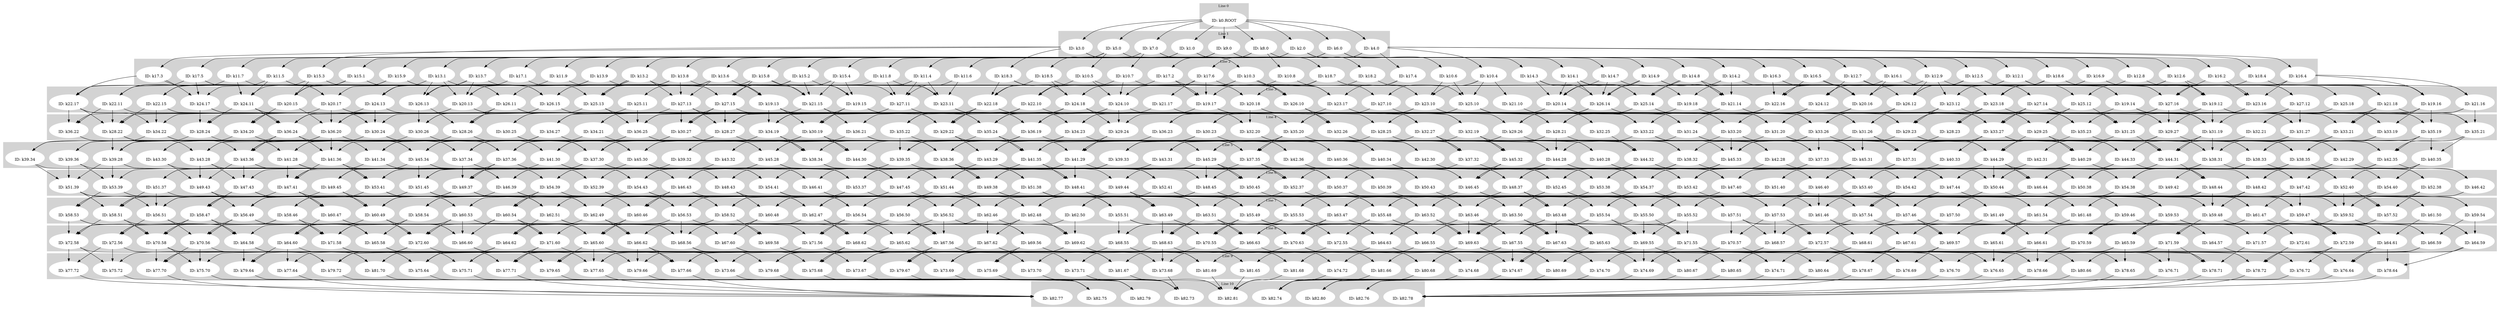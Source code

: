 digraph G {
     compound=true 
subgraph cluster_line_0 {
 style=filled;
 color=lightgrey; 
     node [style=filled,color=white]; 
k0_ROOT [label=<<BR /> ID: k0.ROOT <BR />>]
     fontsize="12" 
     label = "Line 0 " 
 }
subgraph cluster_line_1 {
 style=filled;
 color=lightgrey; 
     node [style=filled,color=white]; 
k6_0 [label=<<BR /> ID: k6.0 <BR />>]k2_0 [label=<<BR /> ID: k2.0 <BR />>]k3_0 [label=<<BR /> ID: k3.0 <BR />>]k1_0 [label=<<BR /> ID: k1.0 <BR />>]k8_0 [label=<<BR /> ID: k8.0 <BR />>]k9_0 [label=<<BR /> ID: k9.0 <BR />>]k4_0 [label=<<BR /> ID: k4.0 <BR />>]k5_0 [label=<<BR /> ID: k5.0 <BR />>]k7_0 [label=<<BR /> ID: k7.0 <BR />>]
     fontsize="12" 
     label = "Line 1 " 
 }
subgraph cluster_line_2 {
 style=filled;
 color=lightgrey; 
     node [style=filled,color=white]; 
k12_9 [label=<<BR /> ID: k12.9 <BR />>]k16_5 [label=<<BR /> ID: k16.5 <BR />>]k15_1 [label=<<BR /> ID: k15.1 <BR />>]k13_1 [label=<<BR /> ID: k13.1 <BR />>]k18_6 [label=<<BR /> ID: k18.6 <BR />>]k12_6 [label=<<BR /> ID: k12.6 <BR />>]k16_1 [label=<<BR /> ID: k16.1 <BR />>]k18_5 [label=<<BR /> ID: k18.5 <BR />>]k17_1 [label=<<BR /> ID: k17.1 <BR />>]k11_4 [label=<<BR /> ID: k11.4 <BR />>]k10_4 [label=<<BR /> ID: k10.4 <BR />>]k17_3 [label=<<BR /> ID: k17.3 <BR />>]k15_2 [label=<<BR /> ID: k15.2 <BR />>]k13_7 [label=<<BR /> ID: k13.7 <BR />>]k15_4 [label=<<BR /> ID: k15.4 <BR />>]k12_8 [label=<<BR /> ID: k12.8 <BR />>]k10_6 [label=<<BR /> ID: k10.6 <BR />>]k16_2 [label=<<BR /> ID: k16.2 <BR />>]k14_2 [label=<<BR /> ID: k14.2 <BR />>]k18_3 [label=<<BR /> ID: k18.3 <BR />>]k10_5 [label=<<BR /> ID: k10.5 <BR />>]k15_8 [label=<<BR /> ID: k15.8 <BR />>]k13_9 [label=<<BR /> ID: k13.9 <BR />>]k17_4 [label=<<BR /> ID: k17.4 <BR />>]k16_3 [label=<<BR /> ID: k16.3 <BR />>]k11_8 [label=<<BR /> ID: k11.8 <BR />>]k12_7 [label=<<BR /> ID: k12.7 <BR />>]k10_7 [label=<<BR /> ID: k10.7 <BR />>]k15_9 [label=<<BR /> ID: k15.9 <BR />>]k13_8 [label=<<BR /> ID: k13.8 <BR />>]k10_3 [label=<<BR /> ID: k10.3 <BR />>]k14_1 [label=<<BR /> ID: k14.1 <BR />>]k15_3 [label=<<BR /> ID: k15.3 <BR />>]k13_6 [label=<<BR /> ID: k13.6 <BR />>]k18_4 [label=<<BR /> ID: k18.4 <BR />>]k12_1 [label=<<BR /> ID: k12.1 <BR />>]k14_3 [label=<<BR /> ID: k14.3 <BR />>]k18_7 [label=<<BR /> ID: k18.7 <BR />>]k17_6 [label=<<BR /> ID: k17.6 <BR />>]k11_9 [label=<<BR /> ID: k11.9 <BR />>]k14_9 [label=<<BR /> ID: k14.9 <BR />>]k13_2 [label=<<BR /> ID: k13.2 <BR />>]k17_2 [label=<<BR /> ID: k17.2 <BR />>]k14_8 [label=<<BR /> ID: k14.8 <BR />>]k11_7 [label=<<BR /> ID: k11.7 <BR />>]k12_5 [label=<<BR /> ID: k12.5 <BR />>]k16_4 [label=<<BR /> ID: k16.4 <BR />>]k14_7 [label=<<BR /> ID: k14.7 <BR />>]k16_9 [label=<<BR /> ID: k16.9 <BR />>]k10_8 [label=<<BR /> ID: k10.8 <BR />>]k11_5 [label=<<BR /> ID: k11.5 <BR />>]k17_5 [label=<<BR /> ID: k17.5 <BR />>]k18_2 [label=<<BR /> ID: k18.2 <BR />>]k11_6 [label=<<BR /> ID: k11.6 <BR />>]
     fontsize="12" 
     label = "Line 2 " 
 }
subgraph cluster_line_3 {
 style=filled;
 color=lightgrey; 
     node [style=filled,color=white]; 
k27_15 [label=<<BR /> ID: k27.15 <BR />>]k20_16 [label=<<BR /> ID: k20.16 <BR />>]k24_12 [label=<<BR /> ID: k24.12 <BR />>]k22_18 [label=<<BR /> ID: k22.18 <BR />>]k19_15 [label=<<BR /> ID: k19.15 <BR />>]k25_12 [label=<<BR /> ID: k25.12 <BR />>]k21_17 [label=<<BR /> ID: k21.17 <BR />>]k19_14 [label=<<BR /> ID: k19.14 <BR />>]k27_10 [label=<<BR /> ID: k27.10 <BR />>]k21_15 [label=<<BR /> ID: k21.15 <BR />>]k24_18 [label=<<BR /> ID: k24.18 <BR />>]k19_16 [label=<<BR /> ID: k19.16 <BR />>]k21_10 [label=<<BR /> ID: k21.10 <BR />>]k25_10 [label=<<BR /> ID: k25.10 <BR />>]k20_13 [label=<<BR /> ID: k20.13 <BR />>]k27_14 [label=<<BR /> ID: k27.14 <BR />>]k27_16 [label=<<BR /> ID: k27.16 <BR />>]k23_16 [label=<<BR /> ID: k23.16 <BR />>]k26_14 [label=<<BR /> ID: k26.14 <BR />>]k22_15 [label=<<BR /> ID: k22.15 <BR />>]k23_18 [label=<<BR /> ID: k23.18 <BR />>]k23_11 [label=<<BR /> ID: k23.11 <BR />>]k22_16 [label=<<BR /> ID: k22.16 <BR />>]k23_10 [label=<<BR /> ID: k23.10 <BR />>]k19_17 [label=<<BR /> ID: k19.17 <BR />>]k19_12 [label=<<BR /> ID: k19.12 <BR />>]k20_17 [label=<<BR /> ID: k20.17 <BR />>]k23_12 [label=<<BR /> ID: k23.12 <BR />>]k19_18 [label=<<BR /> ID: k19.18 <BR />>]k27_11 [label=<<BR /> ID: k27.11 <BR />>]k27_13 [label=<<BR /> ID: k27.13 <BR />>]k26_11 [label=<<BR /> ID: k26.11 <BR />>]k26_13 [label=<<BR /> ID: k26.13 <BR />>]k23_17 [label=<<BR /> ID: k23.17 <BR />>]k20_14 [label=<<BR /> ID: k20.14 <BR />>]k22_17 [label=<<BR /> ID: k22.17 <BR />>]k24_10 [label=<<BR /> ID: k24.10 <BR />>]k27_12 [label=<<BR /> ID: k27.12 <BR />>]k24_11 [label=<<BR /> ID: k24.11 <BR />>]k24_17 [label=<<BR /> ID: k24.17 <BR />>]k20_15 [label=<<BR /> ID: k20.15 <BR />>]k21_14 [label=<<BR /> ID: k21.14 <BR />>]k21_16 [label=<<BR /> ID: k21.16 <BR />>]k22_10 [label=<<BR /> ID: k22.10 <BR />>]k26_15 [label=<<BR /> ID: k26.15 <BR />>]k26_12 [label=<<BR /> ID: k26.12 <BR />>]k26_10 [label=<<BR /> ID: k26.10 <BR />>]k25_14 [label=<<BR /> ID: k25.14 <BR />>]k25_13 [label=<<BR /> ID: k25.13 <BR />>]k20_18 [label=<<BR /> ID: k20.18 <BR />>]k25_11 [label=<<BR /> ID: k25.11 <BR />>]k19_13 [label=<<BR /> ID: k19.13 <BR />>]k25_18 [label=<<BR /> ID: k25.18 <BR />>]k22_11 [label=<<BR /> ID: k22.11 <BR />>]k24_13 [label=<<BR /> ID: k24.13 <BR />>]k21_18 [label=<<BR /> ID: k21.18 <BR />>]
     fontsize="12" 
     label = "Line 3 " 
 }
subgraph cluster_line_4 {
 style=filled;
 color=lightgrey; 
     node [style=filled,color=white]; 
k34_20 [label=<<BR /> ID: k34.20 <BR />>]k31_24 [label=<<BR /> ID: k31.24 <BR />>]k32_26 [label=<<BR /> ID: k32.26 <BR />>]k31_19 [label=<<BR /> ID: k31.19 <BR />>]k30_25 [label=<<BR /> ID: k30.25 <BR />>]k29_22 [label=<<BR /> ID: k29.22 <BR />>]k30_26 [label=<<BR /> ID: k30.26 <BR />>]k35_22 [label=<<BR /> ID: k35.22 <BR />>]k31_27 [label=<<BR /> ID: k31.27 <BR />>]k28_25 [label=<<BR /> ID: k28.25 <BR />>]k30_19 [label=<<BR /> ID: k30.19 <BR />>]k29_24 [label=<<BR /> ID: k29.24 <BR />>]k33_21 [label=<<BR /> ID: k33.21 <BR />>]k36_20 [label=<<BR /> ID: k36.20 <BR />>]k34_22 [label=<<BR /> ID: k34.22 <BR />>]k36_25 [label=<<BR /> ID: k36.25 <BR />>]k35_21 [label=<<BR /> ID: k35.21 <BR />>]k30_24 [label=<<BR /> ID: k30.24 <BR />>]k32_25 [label=<<BR /> ID: k32.25 <BR />>]k28_26 [label=<<BR /> ID: k28.26 <BR />>]k29_27 [label=<<BR /> ID: k29.27 <BR />>]k34_21 [label=<<BR /> ID: k34.21 <BR />>]k31_26 [label=<<BR /> ID: k31.26 <BR />>]k33_22 [label=<<BR /> ID: k33.22 <BR />>]k36_24 [label=<<BR /> ID: k36.24 <BR />>]k33_19 [label=<<BR /> ID: k33.19 <BR />>]k36_22 [label=<<BR /> ID: k36.22 <BR />>]k28_21 [label=<<BR /> ID: k28.21 <BR />>]k36_21 [label=<<BR /> ID: k36.21 <BR />>]k28_27 [label=<<BR /> ID: k28.27 <BR />>]k35_20 [label=<<BR /> ID: k35.20 <BR />>]k30_27 [label=<<BR /> ID: k30.27 <BR />>]k32_21 [label=<<BR /> ID: k32.21 <BR />>]k29_25 [label=<<BR /> ID: k29.25 <BR />>]k34_19 [label=<<BR /> ID: k34.19 <BR />>]k31_20 [label=<<BR /> ID: k31.20 <BR />>]k35_24 [label=<<BR /> ID: k35.24 <BR />>]k35_23 [label=<<BR /> ID: k35.23 <BR />>]k32_19 [label=<<BR /> ID: k32.19 <BR />>]k28_24 [label=<<BR /> ID: k28.24 <BR />>]k28_22 [label=<<BR /> ID: k28.22 <BR />>]k35_19 [label=<<BR /> ID: k35.19 <BR />>]k34_27 [label=<<BR /> ID: k34.27 <BR />>]k33_26 [label=<<BR /> ID: k33.26 <BR />>]k33_20 [label=<<BR /> ID: k33.20 <BR />>]k32_20 [label=<<BR /> ID: k32.20 <BR />>]k28_23 [label=<<BR /> ID: k28.23 <BR />>]k29_23 [label=<<BR /> ID: k29.23 <BR />>]k31_25 [label=<<BR /> ID: k31.25 <BR />>]k32_27 [label=<<BR /> ID: k32.27 <BR />>]k34_23 [label=<<BR /> ID: k34.23 <BR />>]k30_23 [label=<<BR /> ID: k30.23 <BR />>]k36_19 [label=<<BR /> ID: k36.19 <BR />>]k36_23 [label=<<BR /> ID: k36.23 <BR />>]k29_26 [label=<<BR /> ID: k29.26 <BR />>]k33_27 [label=<<BR /> ID: k33.27 <BR />>]
     fontsize="12" 
     label = "Line 4 " 
 }
subgraph cluster_line_5 {
 style=filled;
 color=lightgrey; 
     node [style=filled,color=white]; 
k42_29 [label=<<BR /> ID: k42.29 <BR />>]k38_34 [label=<<BR /> ID: k38.34 <BR />>]k42_31 [label=<<BR /> ID: k42.31 <BR />>]k41_36 [label=<<BR /> ID: k41.36 <BR />>]k42_36 [label=<<BR /> ID: k42.36 <BR />>]k40_28 [label=<<BR /> ID: k40.28 <BR />>]k45_30 [label=<<BR /> ID: k45.30 <BR />>]k40_36 [label=<<BR /> ID: k40.36 <BR />>]k43_28 [label=<<BR /> ID: k43.28 <BR />>]k39_36 [label=<<BR /> ID: k39.36 <BR />>]k43_32 [label=<<BR /> ID: k43.32 <BR />>]k42_35 [label=<<BR /> ID: k42.35 <BR />>]k39_33 [label=<<BR /> ID: k39.33 <BR />>]k39_28 [label=<<BR /> ID: k39.28 <BR />>]k38_36 [label=<<BR /> ID: k38.36 <BR />>]k37_34 [label=<<BR /> ID: k37.34 <BR />>]k37_36 [label=<<BR /> ID: k37.36 <BR />>]k41_29 [label=<<BR /> ID: k41.29 <BR />>]k40_35 [label=<<BR /> ID: k40.35 <BR />>]k44_33 [label=<<BR /> ID: k44.33 <BR />>]k38_32 [label=<<BR /> ID: k38.32 <BR />>]k44_32 [label=<<BR /> ID: k44.32 <BR />>]k39_32 [label=<<BR /> ID: k39.32 <BR />>]k40_33 [label=<<BR /> ID: k40.33 <BR />>]k41_35 [label=<<BR /> ID: k41.35 <BR />>]k41_34 [label=<<BR /> ID: k41.34 <BR />>]k45_28 [label=<<BR /> ID: k45.28 <BR />>]k43_29 [label=<<BR /> ID: k43.29 <BR />>]k41_28 [label=<<BR /> ID: k41.28 <BR />>]k38_35 [label=<<BR /> ID: k38.35 <BR />>]k45_33 [label=<<BR /> ID: k45.33 <BR />>]k37_31 [label=<<BR /> ID: k37.31 <BR />>]k44_30 [label=<<BR /> ID: k44.30 <BR />>]k37_32 [label=<<BR /> ID: k37.32 <BR />>]k42_30 [label=<<BR /> ID: k42.30 <BR />>]k40_29 [label=<<BR /> ID: k40.29 <BR />>]k37_33 [label=<<BR /> ID: k37.33 <BR />>]k43_31 [label=<<BR /> ID: k43.31 <BR />>]k38_33 [label=<<BR /> ID: k38.33 <BR />>]k38_31 [label=<<BR /> ID: k38.31 <BR />>]k45_32 [label=<<BR /> ID: k45.32 <BR />>]k39_34 [label=<<BR /> ID: k39.34 <BR />>]k44_31 [label=<<BR /> ID: k44.31 <BR />>]k44_29 [label=<<BR /> ID: k44.29 <BR />>]k41_30 [label=<<BR /> ID: k41.30 <BR />>]k37_35 [label=<<BR /> ID: k37.35 <BR />>]k43_36 [label=<<BR /> ID: k43.36 <BR />>]k40_34 [label=<<BR /> ID: k40.34 <BR />>]k45_34 [label=<<BR /> ID: k45.34 <BR />>]k39_35 [label=<<BR /> ID: k39.35 <BR />>]k44_28 [label=<<BR /> ID: k44.28 <BR />>]k37_30 [label=<<BR /> ID: k37.30 <BR />>]k45_29 [label=<<BR /> ID: k45.29 <BR />>]k45_31 [label=<<BR /> ID: k45.31 <BR />>]k42_28 [label=<<BR /> ID: k42.28 <BR />>]k43_30 [label=<<BR /> ID: k43.30 <BR />>]
     fontsize="12" 
     label = "Line 5 " 
 }
subgraph cluster_line_6 {
 style=filled;
 color=lightgrey; 
     node [style=filled,color=white]; 
k46_43 [label=<<BR /> ID: k46.43 <BR />>]k46_42 [label=<<BR /> ID: k46.42 <BR />>]k50_38 [label=<<BR /> ID: k50.38 <BR />>]k46_41 [label=<<BR /> ID: k46.41 <BR />>]k51_45 [label=<<BR /> ID: k51.45 <BR />>]k54_37 [label=<<BR /> ID: k54.37 <BR />>]k46_39 [label=<<BR /> ID: k46.39 <BR />>]k48_37 [label=<<BR /> ID: k48.37 <BR />>]k50_39 [label=<<BR /> ID: k50.39 <BR />>]k48_43 [label=<<BR /> ID: k48.43 <BR />>]k54_43 [label=<<BR /> ID: k54.43 <BR />>]k47_45 [label=<<BR /> ID: k47.45 <BR />>]k52_38 [label=<<BR /> ID: k52.38 <BR />>]k54_38 [label=<<BR /> ID: k54.38 <BR />>]k54_42 [label=<<BR /> ID: k54.42 <BR />>]k47_41 [label=<<BR /> ID: k47.41 <BR />>]k49_44 [label=<<BR /> ID: k49.44 <BR />>]k53_38 [label=<<BR /> ID: k53.38 <BR />>]k47_40 [label=<<BR /> ID: k47.40 <BR />>]k48_44 [label=<<BR /> ID: k48.44 <BR />>]k46_40 [label=<<BR /> ID: k46.40 <BR />>]k47_42 [label=<<BR /> ID: k47.42 <BR />>]k49_42 [label=<<BR /> ID: k49.42 <BR />>]k47_44 [label=<<BR /> ID: k47.44 <BR />>]k50_44 [label=<<BR /> ID: k50.44 <BR />>]k54_39 [label=<<BR /> ID: k54.39 <BR />>]k49_37 [label=<<BR /> ID: k49.37 <BR />>]k48_45 [label=<<BR /> ID: k48.45 <BR />>]k53_41 [label=<<BR /> ID: k53.41 <BR />>]k48_42 [label=<<BR /> ID: k48.42 <BR />>]k50_43 [label=<<BR /> ID: k50.43 <BR />>]k49_45 [label=<<BR /> ID: k49.45 <BR />>]k52_40 [label=<<BR /> ID: k52.40 <BR />>]k53_40 [label=<<BR /> ID: k53.40 <BR />>]k54_40 [label=<<BR /> ID: k54.40 <BR />>]k53_42 [label=<<BR /> ID: k53.42 <BR />>]k52_41 [label=<<BR /> ID: k52.41 <BR />>]k47_43 [label=<<BR /> ID: k47.43 <BR />>]k53_37 [label=<<BR /> ID: k53.37 <BR />>]k49_43 [label=<<BR /> ID: k49.43 <BR />>]k52_37 [label=<<BR /> ID: k52.37 <BR />>]k50_37 [label=<<BR /> ID: k50.37 <BR />>]k48_41 [label=<<BR /> ID: k48.41 <BR />>]k54_41 [label=<<BR /> ID: k54.41 <BR />>]k52_45 [label=<<BR /> ID: k52.45 <BR />>]k51_39 [label=<<BR /> ID: k51.39 <BR />>]k46_44 [label=<<BR /> ID: k46.44 <BR />>]k49_38 [label=<<BR /> ID: k49.38 <BR />>]k51_37 [label=<<BR /> ID: k51.37 <BR />>]k53_39 [label=<<BR /> ID: k53.39 <BR />>]k51_40 [label=<<BR /> ID: k51.40 <BR />>]k52_39 [label=<<BR /> ID: k52.39 <BR />>]k46_45 [label=<<BR /> ID: k46.45 <BR />>]k51_44 [label=<<BR /> ID: k51.44 <BR />>]k51_38 [label=<<BR /> ID: k51.38 <BR />>]k50_45 [label=<<BR /> ID: k50.45 <BR />>]
     fontsize="12" 
     label = "Line 6 " 
 }
subgraph cluster_line_7 {
 style=filled;
 color=lightgrey; 
     node [style=filled,color=white]; 
k55_49 [label=<<BR /> ID: k55.49 <BR />>]k62_47 [label=<<BR /> ID: k62.47 <BR />>]k60_49 [label=<<BR /> ID: k60.49 <BR />>]k56_50 [label=<<BR /> ID: k56.50 <BR />>]k63_52 [label=<<BR /> ID: k63.52 <BR />>]k55_50 [label=<<BR /> ID: k55.50 <BR />>]k62_46 [label=<<BR /> ID: k62.46 <BR />>]k58_52 [label=<<BR /> ID: k58.52 <BR />>]k60_54 [label=<<BR /> ID: k60.54 <BR />>]k60_48 [label=<<BR /> ID: k60.48 <BR />>]k57_51 [label=<<BR /> ID: k57.51 <BR />>]k57_53 [label=<<BR /> ID: k57.53 <BR />>]k62_48 [label=<<BR /> ID: k62.48 <BR />>]k57_50 [label=<<BR /> ID: k57.50 <BR />>]k57_52 [label=<<BR /> ID: k57.52 <BR />>]k56_51 [label=<<BR /> ID: k56.51 <BR />>]k62_49 [label=<<BR /> ID: k62.49 <BR />>]k60_46 [label=<<BR /> ID: k60.46 <BR />>]k59_46 [label=<<BR /> ID: k59.46 <BR />>]k61_48 [label=<<BR /> ID: k61.48 <BR />>]k58_54 [label=<<BR /> ID: k58.54 <BR />>]k59_48 [label=<<BR /> ID: k59.48 <BR />>]k59_54 [label=<<BR /> ID: k59.54 <BR />>]k60_53 [label=<<BR /> ID: k60.53 <BR />>]k56_49 [label=<<BR /> ID: k56.49 <BR />>]k55_54 [label=<<BR /> ID: k55.54 <BR />>]k59_52 [label=<<BR /> ID: k59.52 <BR />>]k61_50 [label=<<BR /> ID: k61.50 <BR />>]k62_51 [label=<<BR /> ID: k62.51 <BR />>]k63_48 [label=<<BR /> ID: k63.48 <BR />>]k55_53 [label=<<BR /> ID: k55.53 <BR />>]k63_47 [label=<<BR /> ID: k63.47 <BR />>]k58_53 [label=<<BR /> ID: k58.53 <BR />>]k61_47 [label=<<BR /> ID: k61.47 <BR />>]k58_51 [label=<<BR /> ID: k58.51 <BR />>]k62_50 [label=<<BR /> ID: k62.50 <BR />>]k56_54 [label=<<BR /> ID: k56.54 <BR />>]k56_52 [label=<<BR /> ID: k56.52 <BR />>]k57_46 [label=<<BR /> ID: k57.46 <BR />>]k58_46 [label=<<BR /> ID: k58.46 <BR />>]k55_52 [label=<<BR /> ID: k55.52 <BR />>]k63_51 [label=<<BR /> ID: k63.51 <BR />>]k55_48 [label=<<BR /> ID: k55.48 <BR />>]k59_47 [label=<<BR /> ID: k59.47 <BR />>]k55_51 [label=<<BR /> ID: k55.51 <BR />>]k63_49 [label=<<BR /> ID: k63.49 <BR />>]k63_46 [label=<<BR /> ID: k63.46 <BR />>]k61_54 [label=<<BR /> ID: k61.54 <BR />>]k61_46 [label=<<BR /> ID: k61.46 <BR />>]k56_53 [label=<<BR /> ID: k56.53 <BR />>]k60_47 [label=<<BR /> ID: k60.47 <BR />>]k63_50 [label=<<BR /> ID: k63.50 <BR />>]k59_53 [label=<<BR /> ID: k59.53 <BR />>]k58_47 [label=<<BR /> ID: k58.47 <BR />>]k57_54 [label=<<BR /> ID: k57.54 <BR />>]k61_49 [label=<<BR /> ID: k61.49 <BR />>]
     fontsize="12" 
     label = "Line 7 " 
 }
subgraph cluster_line_8 {
 style=filled;
 color=lightgrey; 
     node [style=filled,color=white]; 
k72_55 [label=<<BR /> ID: k72.55 <BR />>]k64_57 [label=<<BR /> ID: k64.57 <BR />>]k67_63 [label=<<BR /> ID: k67.63 <BR />>]k69_55 [label=<<BR /> ID: k69.55 <BR />>]k66_63 [label=<<BR /> ID: k66.63 <BR />>]k66_61 [label=<<BR /> ID: k66.61 <BR />>]k72_60 [label=<<BR /> ID: k72.60 <BR />>]k67_60 [label=<<BR /> ID: k67.60 <BR />>]k72_58 [label=<<BR /> ID: k72.58 <BR />>]k69_63 [label=<<BR /> ID: k69.63 <BR />>]k65_60 [label=<<BR /> ID: k65.60 <BR />>]k70_59 [label=<<BR /> ID: k70.59 <BR />>]k64_62 [label=<<BR /> ID: k64.62 <BR />>]k67_55 [label=<<BR /> ID: k67.55 <BR />>]k66_55 [label=<<BR /> ID: k66.55 <BR />>]k65_59 [label=<<BR /> ID: k65.59 <BR />>]k70_58 [label=<<BR /> ID: k70.58 <BR />>]k71_57 [label=<<BR /> ID: k71.57 <BR />>]k67_62 [label=<<BR /> ID: k67.62 <BR />>]k66_62 [label=<<BR /> ID: k66.62 <BR />>]k64_61 [label=<<BR /> ID: k64.61 <BR />>]k64_59 [label=<<BR /> ID: k64.59 <BR />>]k68_62 [label=<<BR /> ID: k68.62 <BR />>]k69_58 [label=<<BR /> ID: k69.58 <BR />>]k69_56 [label=<<BR /> ID: k69.56 <BR />>]k65_63 [label=<<BR /> ID: k65.63 <BR />>]k68_61 [label=<<BR /> ID: k68.61 <BR />>]k71_59 [label=<<BR /> ID: k71.59 <BR />>]k72_61 [label=<<BR /> ID: k72.61 <BR />>]k68_56 [label=<<BR /> ID: k68.56 <BR />>]k71_56 [label=<<BR /> ID: k71.56 <BR />>]k65_62 [label=<<BR /> ID: k65.62 <BR />>]k70_57 [label=<<BR /> ID: k70.57 <BR />>]k72_56 [label=<<BR /> ID: k72.56 <BR />>]k65_58 [label=<<BR /> ID: k65.58 <BR />>]k64_63 [label=<<BR /> ID: k64.63 <BR />>]k72_57 [label=<<BR /> ID: k72.57 <BR />>]k71_60 [label=<<BR /> ID: k71.60 <BR />>]k68_57 [label=<<BR /> ID: k68.57 <BR />>]k64_60 [label=<<BR /> ID: k64.60 <BR />>]k72_59 [label=<<BR /> ID: k72.59 <BR />>]k70_63 [label=<<BR /> ID: k70.63 <BR />>]k68_55 [label=<<BR /> ID: k68.55 <BR />>]k71_55 [label=<<BR /> ID: k71.55 <BR />>]k66_60 [label=<<BR /> ID: k66.60 <BR />>]k64_58 [label=<<BR /> ID: k64.58 <BR />>]k69_57 [label=<<BR /> ID: k69.57 <BR />>]k69_62 [label=<<BR /> ID: k69.62 <BR />>]k66_59 [label=<<BR /> ID: k66.59 <BR />>]k68_63 [label=<<BR /> ID: k68.63 <BR />>]k67_56 [label=<<BR /> ID: k67.56 <BR />>]k67_61 [label=<<BR /> ID: k67.61 <BR />>]k70_56 [label=<<BR /> ID: k70.56 <BR />>]k70_55 [label=<<BR /> ID: k70.55 <BR />>]k71_58 [label=<<BR /> ID: k71.58 <BR />>]k65_61 [label=<<BR /> ID: k65.61 <BR />>]
     fontsize="12" 
     label = "Line 8 " 
 }
subgraph cluster_line_9 {
 style=filled;
 color=lightgrey; 
     node [style=filled,color=white]; 
k77_64 [label=<<BR /> ID: k77.64 <BR />>]k81_65 [label=<<BR /> ID: k81.65 <BR />>]k81_69 [label=<<BR /> ID: k81.69 <BR />>]k74_72 [label=<<BR /> ID: k74.72 <BR />>]k75_69 [label=<<BR /> ID: k75.69 <BR />>]k77_65 [label=<<BR /> ID: k77.65 <BR />>]k79_66 [label=<<BR /> ID: k79.66 <BR />>]k80_67 [label=<<BR /> ID: k80.67 <BR />>]k78_67 [label=<<BR /> ID: k78.67 <BR />>]k81_66 [label=<<BR /> ID: k81.66 <BR />>]k76_64 [label=<<BR /> ID: k76.64 <BR />>]k78_64 [label=<<BR /> ID: k78.64 <BR />>]k74_69 [label=<<BR /> ID: k74.69 <BR />>]k79_67 [label=<<BR /> ID: k79.67 <BR />>]k73_66 [label=<<BR /> ID: k73.66 <BR />>]k79_68 [label=<<BR /> ID: k79.68 <BR />>]k81_70 [label=<<BR /> ID: k81.70 <BR />>]k78_71 [label=<<BR /> ID: k78.71 <BR />>]k80_65 [label=<<BR /> ID: k80.65 <BR />>]k81_68 [label=<<BR /> ID: k81.68 <BR />>]k77_71 [label=<<BR /> ID: k77.71 <BR />>]k76_70 [label=<<BR /> ID: k76.70 <BR />>]k76_69 [label=<<BR /> ID: k76.69 <BR />>]k76_65 [label=<<BR /> ID: k76.65 <BR />>]k80_69 [label=<<BR /> ID: k80.69 <BR />>]k73_69 [label=<<BR /> ID: k73.69 <BR />>]k78_65 [label=<<BR /> ID: k78.65 <BR />>]k79_72 [label=<<BR /> ID: k79.72 <BR />>]k76_71 [label=<<BR /> ID: k76.71 <BR />>]k75_68 [label=<<BR /> ID: k75.68 <BR />>]k79_65 [label=<<BR /> ID: k79.65 <BR />>]k80_68 [label=<<BR /> ID: k80.68 <BR />>]k75_72 [label=<<BR /> ID: k75.72 <BR />>]k81_67 [label=<<BR /> ID: k81.67 <BR />>]k74_68 [label=<<BR /> ID: k74.68 <BR />>]k73_71 [label=<<BR /> ID: k73.71 <BR />>]k78_72 [label=<<BR /> ID: k78.72 <BR />>]k74_67 [label=<<BR /> ID: k74.67 <BR />>]k73_70 [label=<<BR /> ID: k73.70 <BR />>]k80_64 [label=<<BR /> ID: k80.64 <BR />>]k80_66 [label=<<BR /> ID: k80.66 <BR />>]k78_66 [label=<<BR /> ID: k78.66 <BR />>]k75_64 [label=<<BR /> ID: k75.64 <BR />>]k74_71 [label=<<BR /> ID: k74.71 <BR />>]k74_70 [label=<<BR /> ID: k74.70 <BR />>]k77_72 [label=<<BR /> ID: k77.72 <BR />>]k76_72 [label=<<BR /> ID: k76.72 <BR />>]k75_70 [label=<<BR /> ID: k75.70 <BR />>]k77_66 [label=<<BR /> ID: k77.66 <BR />>]k75_71 [label=<<BR /> ID: k75.71 <BR />>]k73_67 [label=<<BR /> ID: k73.67 <BR />>]k79_64 [label=<<BR /> ID: k79.64 <BR />>]k77_70 [label=<<BR /> ID: k77.70 <BR />>]k73_68 [label=<<BR /> ID: k73.68 <BR />>]
     fontsize="12" 
     label = "Line 9 " 
 }
subgraph cluster_line_10 {
 style=filled;
 color=lightgrey; 
     node [style=filled,color=white]; 
k82_80 [label=<<BR /> ID: k82.80 <BR />>]k82_79 [label=<<BR /> ID: k82.79 <BR />>]k82_73 [label=<<BR /> ID: k82.73 <BR />>]k82_74 [label=<<BR /> ID: k82.74 <BR />>]k82_81 [label=<<BR /> ID: k82.81 <BR />>]k82_76 [label=<<BR /> ID: k82.76 <BR />>]k82_75 [label=<<BR /> ID: k82.75 <BR />>]k82_78 [label=<<BR /> ID: k82.78 <BR />>]k82_77 [label=<<BR /> ID: k82.77 <BR />>]
     fontsize="12" 
     label = "Line 10 " 
 }
k0_ROOT -> k3_0 
k0_ROOT -> k5_0 
k0_ROOT -> k6_0 
k0_ROOT -> k2_0 
k0_ROOT -> k1_0 
k0_ROOT -> k8_0 
k0_ROOT -> k9_0 
k0_ROOT -> k4_0 
k0_ROOT -> k7_0 
k6_0 -> k18_6 
k6_0 -> k10_6 
k6_0 -> k12_6 
k6_0 -> k17_6 
k6_0 -> k13_6 
k6_0 -> k11_6 
k2_0 -> k13_2 
k2_0 -> k17_2 
k2_0 -> k18_2 
k2_0 -> k16_2 
k2_0 -> k15_2 
k2_0 -> k14_2 
k3_0 -> k14_3 
k3_0 -> k18_3 
k3_0 -> k10_3 
k3_0 -> k17_3 
k3_0 -> k16_3 
k3_0 -> k15_3 
k1_0 -> k16_1 
k1_0 -> k13_1 
k1_0 -> k14_1 
k1_0 -> k17_1 
k1_0 -> k12_1 
k1_0 -> k15_1 
k8_0 -> k13_8 
k8_0 -> k12_8 
k8_0 -> k10_8 
k8_0 -> k15_8 
k8_0 -> k11_8 
k8_0 -> k14_8 
k9_0 -> k14_9 
k9_0 -> k12_9 
k9_0 -> k15_9 
k9_0 -> k11_9 
k9_0 -> k13_9 
k9_0 -> k16_9 
k4_0 -> k10_4 
k4_0 -> k15_4 
k4_0 -> k16_4 
k4_0 -> k17_4 
k4_0 -> k18_4 
k4_0 -> k11_4 
k5_0 -> k10_5 
k5_0 -> k17_5 
k5_0 -> k11_5 
k5_0 -> k18_5 
k5_0 -> k16_5 
k5_0 -> k12_5 
k7_0 -> k13_7 
k7_0 -> k10_7 
k7_0 -> k11_7 
k7_0 -> k14_7 
k7_0 -> k18_7 
k7_0 -> k12_7 
k12_9 -> k23_12 
k12_9 -> k26_12 
k12_9 -> k24_12 
k12_9 -> k19_12 
k16_5 -> k19_16 
k16_5 -> k20_16 
k16_5 -> k27_16 
k16_5 -> k22_16 
k15_1 -> k27_15 
k15_1 -> k26_15 
k15_1 -> k20_15 
k15_1 -> k22_15 
k13_1 -> k25_13 
k13_1 -> k20_13 
k13_1 -> k26_13 
k13_1 -> k24_13 
k18_6 -> k25_18 
k18_6 -> k19_18 
k18_6 -> k23_18 
k18_6 -> k21_18 
k12_6 -> k23_12 
k12_6 -> k25_12 
k12_6 -> k27_12 
k12_6 -> k19_12 
k16_1 -> k23_16 
k16_1 -> k20_16 
k16_1 -> k27_16 
k16_1 -> k22_16 
k18_5 -> k24_18 
k18_5 -> k22_18 
k18_5 -> k20_18 
k17_1 -> k22_17 
k17_1 -> k23_17 
k11_4 -> k25_11 
k11_4 -> k27_11 
k11_4 -> k26_11 
k11_4 -> k23_11 
k10_4 -> k21_10 
k10_4 -> k27_10 
k10_4 -> k25_10 
k10_4 -> k23_10 
k17_3 -> k22_17 
k17_3 -> k24_17 
k17_3 -> k20_17 
k15_2 -> k27_15 
k15_2 -> k26_15 
k15_2 -> k19_15 
k15_2 -> k21_15 
k13_7 -> k19_13 
k13_7 -> k20_13 
k13_7 -> k26_13 
k13_7 -> k24_13 
k15_4 -> k27_15 
k15_4 -> k26_15 
k15_4 -> k19_15 
k15_4 -> k21_15 
k12_8 -> k23_12 
k12_8 -> k19_12 
k10_6 -> k25_10 
k10_6 -> k23_10 
k16_2 -> k27_16 
k16_2 -> k23_16 
k14_2 -> k25_14 
k14_2 -> k26_14 
k14_2 -> k21_14 
k14_2 -> k27_14 
k18_3 -> k24_18 
k18_3 -> k22_18 
k18_3 -> k20_18 
k10_5 -> k24_10 
k10_5 -> k22_10 
k10_5 -> k26_10 
k15_8 -> k27_15 
k15_8 -> k20_15 
k15_8 -> k22_15 
k15_8 -> k21_15 
k15_8 -> k19_15 
k13_9 -> k19_13 
k13_9 -> k20_13 
k13_9 -> k26_13 
k13_9 -> k24_13 
k17_4 -> k19_17 
k17_4 -> k23_17 
k16_3 -> k20_16 
k16_3 -> k27_16 
k16_3 -> k22_16 
k11_8 -> k27_11 
k11_8 -> k22_11 
k11_8 -> k23_11 
k12_7 -> k26_12 
k12_7 -> k24_12 
k12_7 -> k19_12 
k10_7 -> k24_10 
k10_7 -> k22_10 
k10_7 -> k26_10 
k15_9 -> k26_15 
k15_9 -> k20_15 
k15_9 -> k22_15 
k15_9 -> k21_15 
k13_8 -> k19_13 
k13_8 -> k25_13 
k13_8 -> k20_13 
k13_8 -> k27_13 
k10_3 -> k24_10 
k10_3 -> k22_10 
k10_3 -> k27_10 
k10_3 -> k25_10 
k10_3 -> k26_10 
k14_1 -> k25_14 
k14_1 -> k26_14 
k14_1 -> k20_14 
k14_1 -> k27_14 
k15_3 -> k27_15 
k15_3 -> k26_15 
k15_3 -> k22_15 
k15_3 -> k20_15 
k13_6 -> k19_13 
k13_6 -> k25_13 
k13_6 -> k20_13 
k13_6 -> k27_13 
k18_4 -> k23_18 
k18_4 -> k21_18 
k12_1 -> k25_12 
k12_1 -> k27_12 
k12_1 -> k24_12 
k12_1 -> k26_12 
k14_3 -> k25_14 
k14_3 -> k26_14 
k14_3 -> k27_14 
k14_3 -> k20_14 
k18_7 -> k24_18 
k18_7 -> k22_18 
k18_7 -> k19_18 
k18_7 -> k20_18 
k18_7 -> k21_18 
k17_6 -> k19_17 
k17_6 -> k21_17 
k17_6 -> k23_17 
k17_6 -> k20_17 
k11_9 -> k24_11 
k11_9 -> k23_11 
k14_9 -> k26_14 
k14_9 -> k19_14 
k14_9 -> k21_14 
k14_9 -> k20_14 
k13_2 -> k19_13 
k13_2 -> k25_13 
k13_2 -> k27_13 
k13_2 -> k26_13 
k13_2 -> k24_13 
k17_2 -> k19_17 
k17_2 -> k24_17 
k17_2 -> k23_17 
k14_8 -> k25_14 
k14_8 -> k19_14 
k14_8 -> k21_14 
k14_8 -> k20_14 
k11_7 -> k24_11 
k11_7 -> k26_11 
k11_7 -> k22_11 
k12_5 -> k27_12 
k12_5 -> k24_12 
k12_5 -> k26_12 
k12_5 -> k19_12 
k16_4 -> k21_16 
k16_4 -> k19_16 
k16_4 -> k27_16 
k16_4 -> k23_16 
k14_7 -> k26_14 
k14_7 -> k19_14 
k14_7 -> k21_14 
k14_7 -> k20_14 
k16_9 -> k21_16 
k16_9 -> k19_16 
k16_9 -> k20_16 
k16_9 -> k22_16 
k10_8 -> k22_10 
k10_8 -> k23_10 
k11_5 -> k27_11 
k11_5 -> k24_11 
k11_5 -> k26_11 
k11_5 -> k22_11 
k17_5 -> k22_17 
k17_5 -> k19_17 
k17_5 -> k24_17 
k17_5 -> k20_17 
k18_2 -> k24_18 
k18_2 -> k23_18 
k11_6 -> k27_11 
k11_6 -> k23_11 
k27_15 -> k29_27 
k27_15 -> k28_27 
k27_15 -> k34_27 
k27_15 -> k32_27 
k27_15 -> k30_27 
k20_16 -> k31_20 
k20_16 -> k35_20 
k20_16 -> k33_20 
k24_12 -> k31_24 
k24_12 -> k36_24 
k24_12 -> k29_24 
k24_12 -> k35_24 
k22_18 -> k29_22 
k22_18 -> k33_22 
k22_18 -> k35_22 
k22_18 -> k28_22 
k19_15 -> k32_19 
k19_15 -> k30_19 
k19_15 -> k36_19 
k19_15 -> k34_19 
k25_12 -> k31_25 
k25_12 -> k36_25 
k25_12 -> k29_25 
k21_17 -> k34_21 
k21_17 -> k28_21 
k19_14 -> k35_19 
k19_14 -> k33_19 
k19_14 -> k36_19 
k19_14 -> k31_19 
k27_10 -> k34_27 
k27_10 -> k33_27 
k21_15 -> k34_21 
k21_15 -> k28_21 
k21_15 -> k36_21 
k24_18 -> k31_24 
k24_18 -> k29_24 
k24_18 -> k28_24 
k24_18 -> k30_24 
k24_18 -> k35_24 
k19_16 -> k35_19 
k19_16 -> k30_19 
k19_16 -> k33_19 
k19_16 -> k31_19 
k21_10 -> k33_21 
k25_10 -> k31_25 
k25_10 -> k32_25 
k25_10 -> k36_25 
k25_10 -> k29_25 
k20_13 -> k36_20 
k20_13 -> k32_20 
k20_13 -> k34_20 
k20_13 -> k35_20 
k27_14 -> k29_27 
k27_14 -> k31_27 
k27_14 -> k28_27 
k27_14 -> k33_27 
k27_16 -> k29_27 
k27_16 -> k31_27 
k27_16 -> k28_27 
k27_16 -> k30_27 
k27_16 -> k33_27 
k23_16 -> k35_23 
k23_16 -> k28_23 
k23_16 -> k30_23 
k23_16 -> k29_23 
k26_14 -> k31_26 
k26_14 -> k33_26 
k26_14 -> k29_26 
k26_14 -> k28_26 
k22_15 -> k29_22 
k22_15 -> k34_22 
k22_15 -> k28_22 
k23_18 -> k35_23 
k23_18 -> k28_23 
k23_18 -> k30_23 
k23_18 -> k29_23 
k23_11 -> k35_23 
k23_11 -> k34_23 
k22_16 -> k29_22 
k22_16 -> k33_22 
k22_16 -> k35_22 
k22_16 -> k28_22 
k23_10 -> k35_23 
k23_10 -> k34_23 
k23_10 -> k36_23 
k23_10 -> k29_23 
k19_17 -> k32_19 
k19_17 -> k31_19 
k19_17 -> k36_19 
k19_17 -> k34_19 
k19_12 -> k35_19 
k19_12 -> k36_19 
k19_12 -> k31_19 
k19_12 -> k33_19 
k19_12 -> k34_19 
k20_17 -> k34_20 
k20_17 -> k36_20 
k20_17 -> k32_20 
k20_17 -> k31_20 
k23_12 -> k35_23 
k23_12 -> k34_23 
k23_12 -> k36_23 
k23_12 -> k29_23 
k19_18 -> k30_19 
k19_18 -> k31_19 
k27_11 -> k28_27 
k27_11 -> k32_27 
k27_11 -> k30_27 
k27_11 -> k33_27 
k27_13 -> k28_27 
k27_13 -> k34_27 
k27_13 -> k32_27 
k27_13 -> k30_27 
k26_11 -> k30_26 
k26_11 -> k32_26 
k26_11 -> k33_26 
k26_11 -> k28_26 
k26_13 -> k30_26 
k26_13 -> k28_26 
k23_17 -> k30_23 
k23_17 -> k29_23 
k20_14 -> k36_20 
k20_14 -> k33_20 
k20_14 -> k35_20 
k20_14 -> k31_20 
k22_17 -> k29_22 
k22_17 -> k34_22 
k22_17 -> k36_22 
k22_17 -> k28_22 
k24_10 -> k31_24 
k24_10 -> k36_24 
k24_10 -> k29_24 
k24_10 -> k35_24 
k27_12 -> k29_27 
k27_12 -> k31_27 
k27_12 -> k34_27 
k27_12 -> k33_27 
k24_11 -> k36_24 
k24_11 -> k28_24 
k24_11 -> k30_24 
k24_11 -> k35_24 
k24_17 -> k31_24 
k24_17 -> k36_24 
k24_17 -> k28_24 
k20_15 -> k34_20 
k20_15 -> k36_20 
k21_14 -> k35_21 
k21_14 -> k33_21 
k21_14 -> k28_21 
k21_14 -> k36_21 
k21_16 -> k35_21 
k21_16 -> k33_21 
k21_16 -> k28_21 
k22_10 -> k29_22 
k22_10 -> k34_22 
k22_10 -> k33_22 
k22_10 -> k36_22 
k22_10 -> k35_22 
k26_15 -> k30_26 
k26_15 -> k32_26 
k26_15 -> k29_26 
k26_15 -> k28_26 
k26_12 -> k31_26 
k26_12 -> k33_26 
k26_12 -> k29_26 
k26_10 -> k32_26 
k26_10 -> k31_26 
k26_10 -> k33_26 
k25_14 -> k31_25 
k25_14 -> k36_25 
k25_14 -> k29_25 
k25_14 -> k28_25 
k25_13 -> k36_25 
k25_13 -> k28_25 
k25_13 -> k30_25 
k20_18 -> k31_20 
k20_18 -> k32_20 
k20_18 -> k33_20 
k25_11 -> k36_25 
k25_11 -> k30_25 
k19_13 -> k35_19 
k19_13 -> k32_19 
k19_13 -> k30_19 
k19_13 -> k36_19 
k19_13 -> k34_19 
k25_18 -> k31_25 
k22_11 -> k33_22 
k22_11 -> k36_22 
k22_11 -> k28_22 
k24_13 -> k36_24 
k24_13 -> k30_24 
k24_13 -> k35_24 
k21_18 -> k35_21 
k21_18 -> k28_21 
k21_18 -> k33_21 
k21_18 -> k32_21 
k34_20 -> k45_34 
k34_20 -> k39_34 
k34_20 -> k37_34 
k31_24 -> k45_31 
k31_24 -> k43_31 
k31_24 -> k37_31 
k31_24 -> k38_31 
k32_26 -> k38_32 
k32_26 -> k37_32 
k32_26 -> k45_32 
k31_19 -> k44_31 
k31_19 -> k43_31 
k31_19 -> k42_31 
k31_19 -> k38_31 
k30_25 -> k44_30 
k30_25 -> k37_30 
k29_22 -> k44_29 
k29_22 -> k45_29 
k29_22 -> k41_29 
k29_22 -> k43_29 
k30_26 -> k45_30 
k30_26 -> k37_30 
k30_26 -> k43_30 
k35_22 -> k41_35 
k35_22 -> k39_35 
k31_27 -> k44_31 
k31_27 -> k37_31 
k31_27 -> k38_31 
k28_25 -> k40_28 
k28_25 -> k39_28 
k28_25 -> k44_28 
k30_19 -> k41_30 
k30_19 -> k45_30 
k30_19 -> k42_30 
k30_19 -> k44_30 
k30_19 -> k43_30 
k29_24 -> k41_29 
k29_24 -> k43_29 
k33_21 -> k38_33 
k33_21 -> k45_33 
k36_20 -> k37_36 
k36_20 -> k43_36 
k36_20 -> k39_36 
k36_20 -> k42_36 
k36_20 -> k41_36 
k34_22 -> k41_34 
k34_22 -> k45_34 
k34_22 -> k39_34 
k34_22 -> k37_34 
k36_25 -> k37_36 
k36_25 -> k40_36 
k36_25 -> k39_36 
k36_25 -> k38_36 
k35_21 -> k42_35 
k35_21 -> k38_35 
k35_21 -> k40_35 
k30_24 -> k41_30 
k30_24 -> k45_30 
k30_24 -> k37_30 
k30_24 -> k43_30 
k32_25 -> k44_32 
k28_26 -> k43_28 
k28_26 -> k40_28 
k28_26 -> k41_28 
k28_26 -> k39_28 
k28_26 -> k45_28 
k29_27 -> k40_29 
k29_27 -> k42_29 
k29_27 -> k44_29 
k29_27 -> k41_29 
k34_21 -> k45_34 
k34_21 -> k38_34 
k31_26 -> k45_31 
k31_26 -> k43_31 
k31_26 -> k37_31 
k31_26 -> k38_31 
k33_22 -> k44_33 
k33_22 -> k37_33 
k33_22 -> k39_33 
k33_22 -> k45_33 
k36_24 -> k43_36 
k36_24 -> k39_36 
k36_24 -> k41_36 
k36_24 -> k38_36 
k33_19 -> k44_33 
k33_19 -> k38_33 
k33_19 -> k45_33 
k36_22 -> k37_36 
k36_22 -> k43_36 
k28_21 -> k43_28 
k28_21 -> k45_28 
k28_21 -> k44_28 
k28_21 -> k42_28 
k36_21 -> k43_36 
k36_21 -> k42_36 
k36_21 -> k38_36 
k28_27 -> k41_28 
k28_27 -> k39_28 
k28_27 -> k44_28 
k28_27 -> k42_28 
k35_20 -> k41_35 
k35_20 -> k37_35 
k35_20 -> k42_35 
k35_20 -> k39_35 
k30_27 -> k41_30 
k30_27 -> k42_30 
k30_27 -> k37_30 
k30_27 -> k44_30 
k32_21 -> k38_32 
k29_25 -> k40_29 
k29_25 -> k42_29 
k29_25 -> k44_29 
k34_19 -> k41_34 
k34_19 -> k45_34 
k34_19 -> k40_34 
k34_19 -> k38_34 
k31_20 -> k44_31 
k31_20 -> k45_31 
k31_20 -> k43_31 
k31_20 -> k37_31 
k35_24 -> k41_35 
k35_24 -> k37_35 
k35_24 -> k38_35 
k35_24 -> k39_35 
k35_23 -> k37_35 
k35_23 -> k42_35 
k35_23 -> k38_35 
k32_19 -> k38_32 
k32_19 -> k43_32 
k32_19 -> k44_32 
k32_19 -> k45_32 
k28_24 -> k39_28 
k28_24 -> k45_28 
k28_22 -> k43_28 
k28_22 -> k41_28 
k28_22 -> k39_28 
k28_22 -> k44_28 
k35_19 -> k41_35 
k35_19 -> k42_35 
k35_19 -> k38_35 
k35_19 -> k40_35 
k34_27 -> k41_34 
k34_27 -> k38_34 
k34_27 -> k40_34 
k34_27 -> k39_34 
k34_27 -> k37_34 
k33_26 -> k37_33 
k33_26 -> k39_33 
k33_26 -> k38_33 
k33_26 -> k45_33 
k33_20 -> k44_33 
k33_20 -> k37_33 
k33_20 -> k39_33 
k33_20 -> k45_33 
k32_20 -> k44_32 
k32_20 -> k37_32 
k32_20 -> k45_32 
k28_23 -> k45_28 
k28_23 -> k44_28 
k29_23 -> k40_29 
k29_23 -> k45_29 
k29_23 -> k44_29 
k31_25 -> k44_31 
k31_25 -> k37_31 
k32_27 -> k38_32 
k32_27 -> k44_32 
k32_27 -> k37_32 
k32_27 -> k39_32 
k34_23 -> k45_34 
k34_23 -> k40_34 
k34_23 -> k38_34 
k34_23 -> k37_34 
k30_23 -> k45_30 
k30_23 -> k37_30 
k30_23 -> k44_30 
k30_23 -> k42_30 
k36_19 -> k40_36 
k36_19 -> k43_36 
k36_19 -> k41_36 
k36_19 -> k38_36 
k36_23 -> k37_36 
k36_23 -> k38_36 
k29_26 -> k40_29 
k29_26 -> k45_29 
k29_26 -> k41_29 
k29_26 -> k43_29 
k33_27 -> k44_33 
k33_27 -> k39_33 
k33_27 -> k38_33 
k33_27 -> k40_33 
k42_29 -> k48_42 
k42_29 -> k46_42 
k42_29 -> k53_42 
k38_34 -> k49_38 
k38_34 -> k51_38 
k38_34 -> k53_38 
k42_31 -> k53_42 
k41_36 -> k47_41 
k41_36 -> k53_41 
k41_36 -> k46_41 
k42_36 -> k48_42 
k42_36 -> k53_42 
k40_28 -> k47_40 
k40_28 -> k52_40 
k45_30 -> k52_45 
k45_30 -> k47_45 
k45_30 -> k51_45 
k40_36 -> k47_40 
k40_36 -> k53_40 
k43_28 -> k54_43 
k43_28 -> k47_43 
k43_28 -> k49_43 
k39_36 -> k46_39 
k39_36 -> k53_39 
k39_36 -> k51_39 
k43_32 -> k47_43 
k42_35 -> k47_42 
k42_35 -> k49_42 
k42_35 -> k48_42 
k42_35 -> k46_42 
k42_35 -> k54_42 
k39_33 -> k52_39 
k39_33 -> k46_39 
k39_33 -> k54_39 
k39_28 -> k52_39 
k39_28 -> k53_39 
k39_28 -> k51_39 
k39_28 -> k54_39 
k38_36 -> k49_38 
k38_36 -> k50_38 
k38_36 -> k51_38 
k38_36 -> k53_38 
k37_34 -> k48_37 
k37_34 -> k53_37 
k37_34 -> k49_37 
k37_36 -> k49_37 
k37_36 -> k48_37 
k37_36 -> k51_37 
k37_36 -> k50_37 
k37_36 -> k53_37 
k41_29 -> k48_41 
k41_29 -> k53_41 
k41_29 -> k46_41 
k41_29 -> k52_41 
k40_35 -> k47_40 
k40_35 -> k52_40 
k40_35 -> k54_40 
k44_33 -> k48_44 
k44_33 -> k46_44 
k44_33 -> k47_44 
k44_33 -> k50_44 
k38_32 -> k49_38 
k38_32 -> k54_38 
k38_32 -> k53_38 
k44_32 -> k46_44 
k44_32 -> k47_44 
k44_32 -> k51_44 
k39_32 -> k53_39 
k40_33 -> k47_40 
k41_35 -> k48_41 
k41_35 -> k47_41 
k41_35 -> k54_41 
k41_35 -> k52_41 
k41_34 -> k48_41 
k41_34 -> k47_41 
k41_34 -> k46_41 
k45_28 -> k49_45 
k45_28 -> k52_45 
k45_28 -> k47_45 
k45_28 -> k51_45 
k45_28 -> k50_45 
k43_29 -> k54_43 
k43_29 -> k50_43 
k43_29 -> k46_43 
k41_28 -> k47_41 
k41_28 -> k54_41 
k41_28 -> k53_41 
k38_35 -> k49_38 
k38_35 -> k54_38 
k38_35 -> k50_38 
k38_35 -> k52_38 
k45_33 -> k48_45 
k45_33 -> k46_45 
k45_33 -> k47_45 
k45_33 -> k52_45 
k45_33 -> k50_45 
k37_31 -> k48_37 
k37_31 -> k52_37 
k37_31 -> k54_37 
k37_31 -> k53_37 
k37_31 -> k50_37 
k44_30 -> k47_44 
k44_30 -> k51_44 
k44_30 -> k49_44 
k37_32 -> k54_37 
k37_32 -> k53_37 
k42_30 -> k47_42 
k42_30 -> k54_42 
k42_30 -> k53_42 
k40_29 -> k51_40 
k40_29 -> k52_40 
k40_29 -> k54_40 
k40_29 -> k53_40 
k40_29 -> k46_40 
k37_33 -> k48_37 
k37_33 -> k54_37 
k43_31 -> k54_43 
k43_31 -> k46_43 
k43_31 -> k48_43 
k38_33 -> k54_38 
k38_33 -> k50_38 
k38_33 -> k52_38 
k38_31 -> k54_38 
k38_31 -> k50_38 
k38_31 -> k53_38 
k38_31 -> k52_38 
k45_32 -> k46_45 
k45_32 -> k47_45 
k39_34 -> k46_39 
k39_34 -> k51_39 
k44_31 -> k48_44 
k44_31 -> k46_44 
k44_31 -> k50_44 
k44_29 -> k48_44 
k44_29 -> k46_44 
k44_29 -> k51_44 
k44_29 -> k50_44 
k41_30 -> k53_41 
k41_30 -> k54_41 
k41_30 -> k52_41 
k37_35 -> k48_37 
k37_35 -> k52_37 
k37_35 -> k54_37 
k37_35 -> k50_37 
k37_35 -> k49_37 
k43_36 -> k48_43 
k43_36 -> k46_43 
k43_36 -> k47_43 
k43_36 -> k49_43 
k40_34 -> k47_40 
k40_34 -> k53_40 
k40_34 -> k46_40 
k45_34 -> k48_45 
k45_34 -> k49_45 
k45_34 -> k46_45 
k45_34 -> k47_45 
k45_34 -> k51_45 
k39_35 -> k46_39 
k39_35 -> k54_39 
k39_35 -> k50_39 
k44_28 -> k47_44 
k44_28 -> k51_44 
k44_28 -> k50_44 
k44_28 -> k49_44 
k37_30 -> k52_37 
k37_30 -> k51_37 
k37_30 -> k54_37 
k37_30 -> k53_37 
k37_30 -> k49_37 
k45_29 -> k48_45 
k45_29 -> k46_45 
k45_29 -> k52_45 
k45_29 -> k51_45 
k45_29 -> k50_45 
k45_31 -> k46_45 
k45_31 -> k52_45 
k42_28 -> k47_42 
k42_28 -> k53_42 
k43_30 -> k54_43 
k43_30 -> k49_43 
k46_43 -> k62_46 
k46_43 -> k58_46 
k46_43 -> k57_46 
k46_43 -> k60_46 
k46_42 -> k63_46 
k46_42 -> k57_46 
k50_38 -> k62_50 
k50_38 -> k55_50 
k50_38 -> k57_50 
k50_38 -> k63_50 
k46_41 -> k63_46 
k46_41 -> k62_46 
k51_45 -> k56_51 
k51_45 -> k58_51 
k51_45 -> k62_51 
k51_45 -> k57_51 
k51_45 -> k55_51 
k54_37 -> k58_54 
k54_37 -> k59_54 
k54_37 -> k61_54 
k54_37 -> k56_54 
k46_39 -> k63_46 
k46_39 -> k62_46 
k46_39 -> k61_46 
k46_39 -> k58_46 
k46_39 -> k60_46 
k48_37 -> k59_48 
k48_37 -> k63_48 
k48_37 -> k62_48 
k48_37 -> k60_48 
k48_37 -> k61_48 
k50_39 -> k63_50 
k48_43 -> k62_48 
k48_43 -> k55_48 
k48_43 -> k60_48 
k54_43 -> k58_54 
k54_43 -> k60_54 
k54_43 -> k57_54 
k54_43 -> k56_54 
k54_43 -> k55_54 
k47_45 -> k59_47 
k47_45 -> k62_47 
k47_45 -> k58_47 
k52_38 -> k63_52 
k52_38 -> k55_52 
k52_38 -> k57_52 
k52_38 -> k59_52 
k54_38 -> k59_54 
k54_38 -> k60_54 
k54_38 -> k61_54 
k54_38 -> k57_54 
k54_38 -> k55_54 
k54_42 -> k57_54 
k54_42 -> k56_54 
k54_42 -> k55_54 
k47_41 -> k62_47 
k47_41 -> k63_47 
k47_41 -> k60_47 
k47_41 -> k58_47 
k49_44 -> k55_49 
k49_44 -> k61_49 
k49_44 -> k56_49 
k49_44 -> k63_49 
k53_38 -> k60_53 
k53_38 -> k57_53 
k53_38 -> k59_53 
k53_38 -> k55_53 
k47_40 -> k61_47 
k47_40 -> k62_47 
k47_40 -> k63_47 
k48_44 -> k59_48 
k48_44 -> k63_48 
k48_44 -> k55_48 
k48_44 -> k61_48 
k46_40 -> k63_46 
k46_40 -> k62_46 
k46_40 -> k61_46 
k47_42 -> k61_47 
k47_42 -> k59_47 
k47_42 -> k63_47 
k49_42 -> k55_49 
k47_44 -> k61_47 
k47_44 -> k59_47 
k47_44 -> k63_47 
k47_44 -> k58_47 
k50_44 -> k56_50 
k50_44 -> k61_50 
k50_44 -> k55_50 
k50_44 -> k63_50 
k54_39 -> k58_54 
k54_39 -> k60_54 
k54_39 -> k61_54 
k54_39 -> k56_54 
k49_37 -> k60_49 
k49_37 -> k62_49 
k49_37 -> k61_49 
k49_37 -> k56_49 
k49_37 -> k63_49 
k48_45 -> k59_48 
k48_45 -> k62_48 
k48_45 -> k55_48 
k48_45 -> k60_48 
k53_41 -> k60_53 
k53_41 -> k55_53 
k53_41 -> k58_53 
k53_41 -> k56_53 
k48_42 -> k59_48 
k48_42 -> k63_48 
k48_42 -> k55_48 
k48_42 -> k61_48 
k50_43 -> k55_50 
k49_45 -> k60_49 
k49_45 -> k62_49 
k49_45 -> k56_49 
k52_40 -> k63_52 
k52_40 -> k55_52 
k52_40 -> k57_52 
k52_40 -> k59_52 
k53_40 -> k57_53 
k53_40 -> k55_53 
k53_40 -> k59_53 
k54_40 -> k61_54 
k54_40 -> k55_54 
k53_42 -> k57_53 
k53_42 -> k55_53 
k53_42 -> k56_53 
k52_41 -> k63_52 
k52_41 -> k55_52 
k52_41 -> k58_52 
k47_43 -> k62_47 
k47_43 -> k60_47 
k47_43 -> k58_47 
k53_37 -> k60_53 
k53_37 -> k59_53 
k53_37 -> k56_53 
k49_43 -> k60_49 
k49_43 -> k55_49 
k49_43 -> k62_49 
k49_43 -> k56_49 
k52_37 -> k63_52 
k52_37 -> k56_52 
k52_37 -> k58_52 
k52_37 -> k59_52 
k50_37 -> k62_50 
k50_37 -> k63_50 
k48_41 -> k63_48 
k48_41 -> k55_48 
k48_41 -> k60_48 
k54_41 -> k56_54 
k54_41 -> k55_54 
k52_45 -> k55_52 
k52_45 -> k56_52 
k52_45 -> k58_52 
k52_45 -> k57_52 
k52_45 -> k59_52 
k51_39 -> k56_51 
k51_39 -> k58_51 
k51_39 -> k62_51 
k51_39 -> k63_51 
k46_44 -> k63_46 
k46_44 -> k57_46 
k46_44 -> k58_46 
k46_44 -> k61_46 
k46_44 -> k59_46 
k49_38 -> k60_49 
k49_38 -> k62_49 
k49_38 -> k55_49 
k49_38 -> k63_49 
k51_37 -> k56_51 
k51_37 -> k58_51 
k51_37 -> k62_51 
k53_39 -> k60_53 
k53_39 -> k56_53 
k53_39 -> k58_53 
k51_40 -> k63_51 
k52_39 -> k63_52 
k52_39 -> k56_52 
k52_39 -> k58_52 
k46_45 -> k57_46 
k46_45 -> k62_46 
k46_45 -> k60_46 
k46_45 -> k59_46 
k51_44 -> k56_51 
k51_44 -> k58_51 
k51_44 -> k63_51 
k51_44 -> k55_51 
k51_38 -> k62_51 
k51_38 -> k63_51 
k51_38 -> k57_51 
k51_38 -> k55_51 
k50_45 -> k56_50 
k50_45 -> k55_50 
k55_49 -> k71_55 
k55_49 -> k70_55 
k55_49 -> k68_55 
k55_49 -> k72_55 
k55_49 -> k66_55 
k62_47 -> k66_62 
k62_47 -> k68_62 
k62_47 -> k69_62 
k60_49 -> k66_60 
k60_49 -> k71_60 
k60_49 -> k72_60 
k60_49 -> k64_60 
k56_50 -> k67_56 
k56_50 -> k72_56 
k63_52 -> k69_63 
k63_52 -> k66_63 
k63_52 -> k67_63 
k63_52 -> k64_63 
k55_50 -> k71_55 
k55_50 -> k67_55 
k55_50 -> k69_55 
k62_46 -> k67_62 
k62_46 -> k65_62 
k62_46 -> k68_62 
k62_46 -> k69_62 
k58_52 -> k64_58 
k58_52 -> k71_58 
k58_52 -> k69_58 
k60_54 -> k66_60 
k60_54 -> k71_60 
k60_54 -> k65_60 
k60_54 -> k64_60 
k60_48 -> k65_60 
k60_48 -> k72_60 
k60_48 -> k67_60 
k57_51 -> k70_57 
k57_51 -> k68_57 
k57_51 -> k72_57 
k57_51 -> k64_57 
k57_53 -> k70_57 
k57_53 -> k68_57 
k57_53 -> k72_57 
k62_48 -> k67_62 
k62_48 -> k65_62 
k62_48 -> k69_62 
k57_50 -> k72_57 
k57_52 -> k71_57 
k57_52 -> k69_57 
k56_51 -> k70_56 
k56_51 -> k72_56 
k56_51 -> k68_56 
k62_49 -> k66_62 
k62_49 -> k64_62 
k62_49 -> k68_62 
k60_46 -> k71_60 
k60_46 -> k65_60 
k59_46 -> k70_59 
k59_46 -> k72_59 
k61_48 -> k67_61 
k61_48 -> k65_61 
k58_54 -> k65_58 
k58_54 -> k71_58 
k59_48 -> k71_59 
k59_48 -> k72_59 
k59_54 -> k64_59 
k59_54 -> k66_59 
k60_53 -> k66_60 
k60_53 -> k65_60 
k60_53 -> k72_60 
k60_53 -> k67_60 
k60_53 -> k64_60 
k56_49 -> k71_56 
k56_49 -> k70_56 
k56_49 -> k72_56 
k56_49 -> k68_56 
k55_54 -> k71_55 
k55_54 -> k67_55 
k55_54 -> k69_55 
k55_54 -> k66_55 
k59_52 -> k65_59 
k59_52 -> k64_59 
k61_50 -> k64_61 
k62_51 -> k66_62 
k62_51 -> k65_62 
k62_51 -> k64_62 
k62_51 -> k68_62 
k63_48 -> k69_63 
k63_48 -> k67_63 
k63_48 -> k65_63 
k63_48 -> k70_63 
k55_53 -> k70_55 
k55_53 -> k67_55 
k55_53 -> k68_55 
k55_53 -> k66_55 
k63_47 -> k68_63 
k63_47 -> k69_63 
k63_47 -> k66_63 
k63_47 -> k70_63 
k58_53 -> k70_58 
k58_53 -> k64_58 
k58_53 -> k72_58 
k61_47 -> k68_61 
k61_47 -> k66_61 
k61_47 -> k64_61 
k58_51 -> k70_58 
k58_51 -> k64_58 
k58_51 -> k65_58 
k58_51 -> k72_58 
k62_50 -> k64_62 
k62_50 -> k69_62 
k56_54 -> k67_56 
k56_54 -> k71_56 
k56_54 -> k68_56 
k56_54 -> k69_56 
k56_52 -> k67_56 
k56_52 -> k71_56 
k56_52 -> k69_56 
k57_46 -> k71_57 
k57_46 -> k69_57 
k57_46 -> k68_57 
k57_46 -> k72_57 
k58_46 -> k70_58 
k58_46 -> k65_58 
k58_46 -> k71_58 
k58_46 -> k72_58 
k55_52 -> k71_55 
k55_52 -> k67_55 
k55_52 -> k69_55 
k55_52 -> k66_55 
k63_51 -> k68_63 
k63_51 -> k66_63 
k63_51 -> k64_63 
k63_51 -> k65_63 
k63_51 -> k70_63 
k55_48 -> k70_55 
k55_48 -> k67_55 
k55_48 -> k69_55 
k55_48 -> k72_55 
k59_47 -> k71_59 
k59_47 -> k64_59 
k59_47 -> k70_59 
k59_47 -> k66_59 
k59_47 -> k72_59 
k55_51 -> k70_55 
k55_51 -> k68_55 
k55_51 -> k66_55 
k63_49 -> k68_63 
k63_49 -> k66_63 
k63_49 -> k70_63 
k63_46 -> k69_63 
k63_46 -> k67_63 
k63_46 -> k65_63 
k63_46 -> k70_63 
k61_54 -> k68_61 
k61_54 -> k67_61 
k61_54 -> k64_61 
k61_54 -> k65_61 
k61_46 -> k68_61 
k61_46 -> k67_61 
k56_53 -> k67_56 
k56_53 -> k70_56 
k56_53 -> k68_56 
k60_47 -> k66_60 
k60_47 -> k72_60 
k60_47 -> k64_60 
k63_50 -> k69_63 
k63_50 -> k67_63 
k63_50 -> k65_63 
k59_53 -> k65_59 
k59_53 -> k64_59 
k59_53 -> k70_59 
k59_53 -> k66_59 
k59_53 -> k72_59 
k58_47 -> k70_58 
k58_47 -> k64_58 
k58_47 -> k71_58 
k58_47 -> k72_58 
k58_47 -> k69_58 
k57_54 -> k69_57 
k57_54 -> k68_57 
k61_49 -> k68_61 
k61_49 -> k66_61 
k61_49 -> k64_61 
k61_49 -> k72_61 
k72_55 -> k78_72 
k72_55 -> k79_72 
k64_57 -> k76_64 
k67_63 -> k80_67 
k67_63 -> k78_67 
k67_63 -> k74_67 
k69_55 -> k74_69 
k69_55 -> k80_69 
k69_55 -> k76_69 
k66_63 -> k78_66 
k66_63 -> k77_66 
k66_61 -> k73_66 
k66_61 -> k78_66 
k72_60 -> k74_72 
k72_60 -> k75_72 
k72_60 -> k79_72 
k67_60 -> k81_67 
k67_60 -> k73_67 
k72_58 -> k79_72 
k72_58 -> k75_72 
k72_58 -> k77_72 
k69_63 -> k74_69 
k69_63 -> k80_69 
k69_63 -> k73_69 
k69_63 -> k75_69 
k69_63 -> k76_69 
k65_60 -> k77_65 
k65_60 -> k81_65 
k65_60 -> k79_65 
k70_59 -> k73_70 
k70_59 -> k74_70 
k70_59 -> k76_70 
k64_62 -> k77_64 
k64_62 -> k79_64 
k64_62 -> k75_64 
k67_55 -> k80_67 
k67_55 -> k78_67 
k67_55 -> k81_67 
k67_55 -> k79_67 
k67_55 -> k74_67 
k66_55 -> k79_66 
k66_55 -> k80_66 
k66_55 -> k78_66 
k66_55 -> k77_66 
k65_59 -> k81_65 
k65_59 -> k78_65 
k65_59 -> k80_65 
k65_59 -> k76_65 
k70_58 -> k73_70 
k70_58 -> k81_70 
k70_58 -> k75_70 
k70_58 -> k77_70 
k71_57 -> k78_71 
k67_62 -> k81_67 
k67_62 -> k79_67 
k67_62 -> k73_67 
k67_62 -> k74_67 
k66_62 -> k79_66 
k66_62 -> k73_66 
k66_62 -> k77_66 
k64_61 -> k78_64 
k64_61 -> k76_64 
k64_61 -> k75_64 
k64_59 -> k78_64 
k64_59 -> k80_64 
k64_59 -> k76_64 
k68_62 -> k81_68 
k68_62 -> k75_68 
k68_62 -> k74_68 
k68_62 -> k79_68 
k69_58 -> k73_69 
k69_58 -> k81_69 
k69_56 -> k80_69 
k69_56 -> k73_69 
k69_56 -> k81_69 
k69_56 -> k75_69 
k65_63 -> k77_65 
k65_63 -> k78_65 
k65_63 -> k80_65 
k65_63 -> k76_65 
k68_61 -> k75_68 
k68_61 -> k74_68 
k68_61 -> k73_68 
k71_59 -> k76_71 
k71_59 -> k73_71 
k71_59 -> k78_71 
k71_59 -> k74_71 
k72_61 -> k78_72 
k68_56 -> k75_68 
k68_56 -> k79_68 
k68_56 -> k80_68 
k68_56 -> k73_68 
k71_56 -> k75_71 
k71_56 -> k77_71 
k71_56 -> k78_71 
k65_62 -> k77_65 
k65_62 -> k79_65 
k65_62 -> k76_65 
k70_57 -> k76_70 
k70_57 -> k81_70 
k72_56 -> k79_72 
k72_56 -> k75_72 
k72_56 -> k77_72 
k65_58 -> k77_65 
k65_58 -> k79_65 
k65_58 -> k80_65 
k64_63 -> k76_64 
k64_63 -> k75_64 
k72_57 -> k76_72 
k72_57 -> k78_72 
k72_57 -> k79_72 
k71_60 -> k75_71 
k71_60 -> k77_71 
k71_60 -> k74_71 
k68_57 -> k81_68 
k68_57 -> k79_68 
k68_57 -> k80_68 
k64_60 -> k77_64 
k64_60 -> k79_64 
k64_60 -> k75_64 
k72_59 -> k76_72 
k72_59 -> k78_72 
k72_59 -> k74_72 
k70_63 -> k74_70 
k70_63 -> k76_70 
k70_63 -> k75_70 
k70_63 -> k77_70 
k68_55 -> k81_68 
k68_55 -> k79_68 
k68_55 -> k80_68 
k71_55 -> k77_71 
k71_55 -> k76_71 
k71_55 -> k78_71 
k71_55 -> k74_71 
k66_60 -> k79_66 
k66_60 -> k81_66 
k66_60 -> k73_66 
k66_60 -> k77_66 
k64_58 -> k80_64 
k64_58 -> k79_64 
k64_58 -> k75_64 
k69_57 -> k74_69 
k69_57 -> k80_69 
k69_57 -> k81_69 
k69_57 -> k76_69 
k69_62 -> k73_69 
k69_62 -> k81_69 
k69_62 -> k75_69 
k69_62 -> k76_69 
k66_59 -> k81_66 
k66_59 -> k80_66 
k66_59 -> k78_66 
k68_63 -> k75_68 
k68_63 -> k74_68 
k68_63 -> k73_68 
k67_56 -> k78_67 
k67_56 -> k81_67 
k67_56 -> k79_67 
k67_56 -> k73_67 
k67_61 -> k80_67 
k67_61 -> k78_67 
k67_61 -> k73_67 
k67_61 -> k74_67 
k70_56 -> k81_70 
k70_56 -> k75_70 
k70_56 -> k77_70 
k70_55 -> k76_70 
k70_55 -> k77_70 
k71_58 -> k75_71 
k71_58 -> k77_71 
k71_58 -> k73_71 
k65_61 -> k76_65 
k77_64 -> k82_77 
k81_65 -> k82_81 
k81_69 -> k82_81 
k74_72 -> k82_74 
k75_69 -> k82_75 
k77_65 -> k82_77 
k79_66 -> k82_79 
k80_67 -> k82_80 
k78_67 -> k82_78 
k81_66 -> k82_81 
k76_64 -> k82_76 
k78_64 -> k82_78 
k74_69 -> k82_74 
k79_67 -> k82_79 
k73_66 -> k82_73 
k79_68 -> k82_79 
k81_70 -> k82_81 
k78_71 -> k82_78 
k80_65 -> k82_80 
k81_68 -> k82_81 
k77_71 -> k82_77 
k76_70 -> k82_76 
k76_69 -> k82_76 
k76_65 -> k82_76 
k80_69 -> k82_80 
k73_69 -> k82_73 
k78_65 -> k82_78 
k79_72 -> k82_79 
k76_71 -> k82_76 
k75_68 -> k82_75 
k79_65 -> k82_79 
k80_68 -> k82_80 
k75_72 -> k82_75 
k81_67 -> k82_81 
k74_68 -> k82_74 
k73_71 -> k82_73 
k78_72 -> k82_78 
k74_67 -> k82_74 
k73_70 -> k82_73 
k80_64 -> k82_80 
k80_66 -> k82_80 
k78_66 -> k82_78 
k75_64 -> k82_75 
k74_71 -> k82_74 
k74_70 -> k82_74 
k77_72 -> k82_77 
k76_72 -> k82_76 
k75_70 -> k82_75 
k77_66 -> k82_77 
k75_71 -> k82_75 
k73_67 -> k82_73 
k79_64 -> k82_79 
k77_70 -> k82_77 
k73_68 -> k82_73 
}